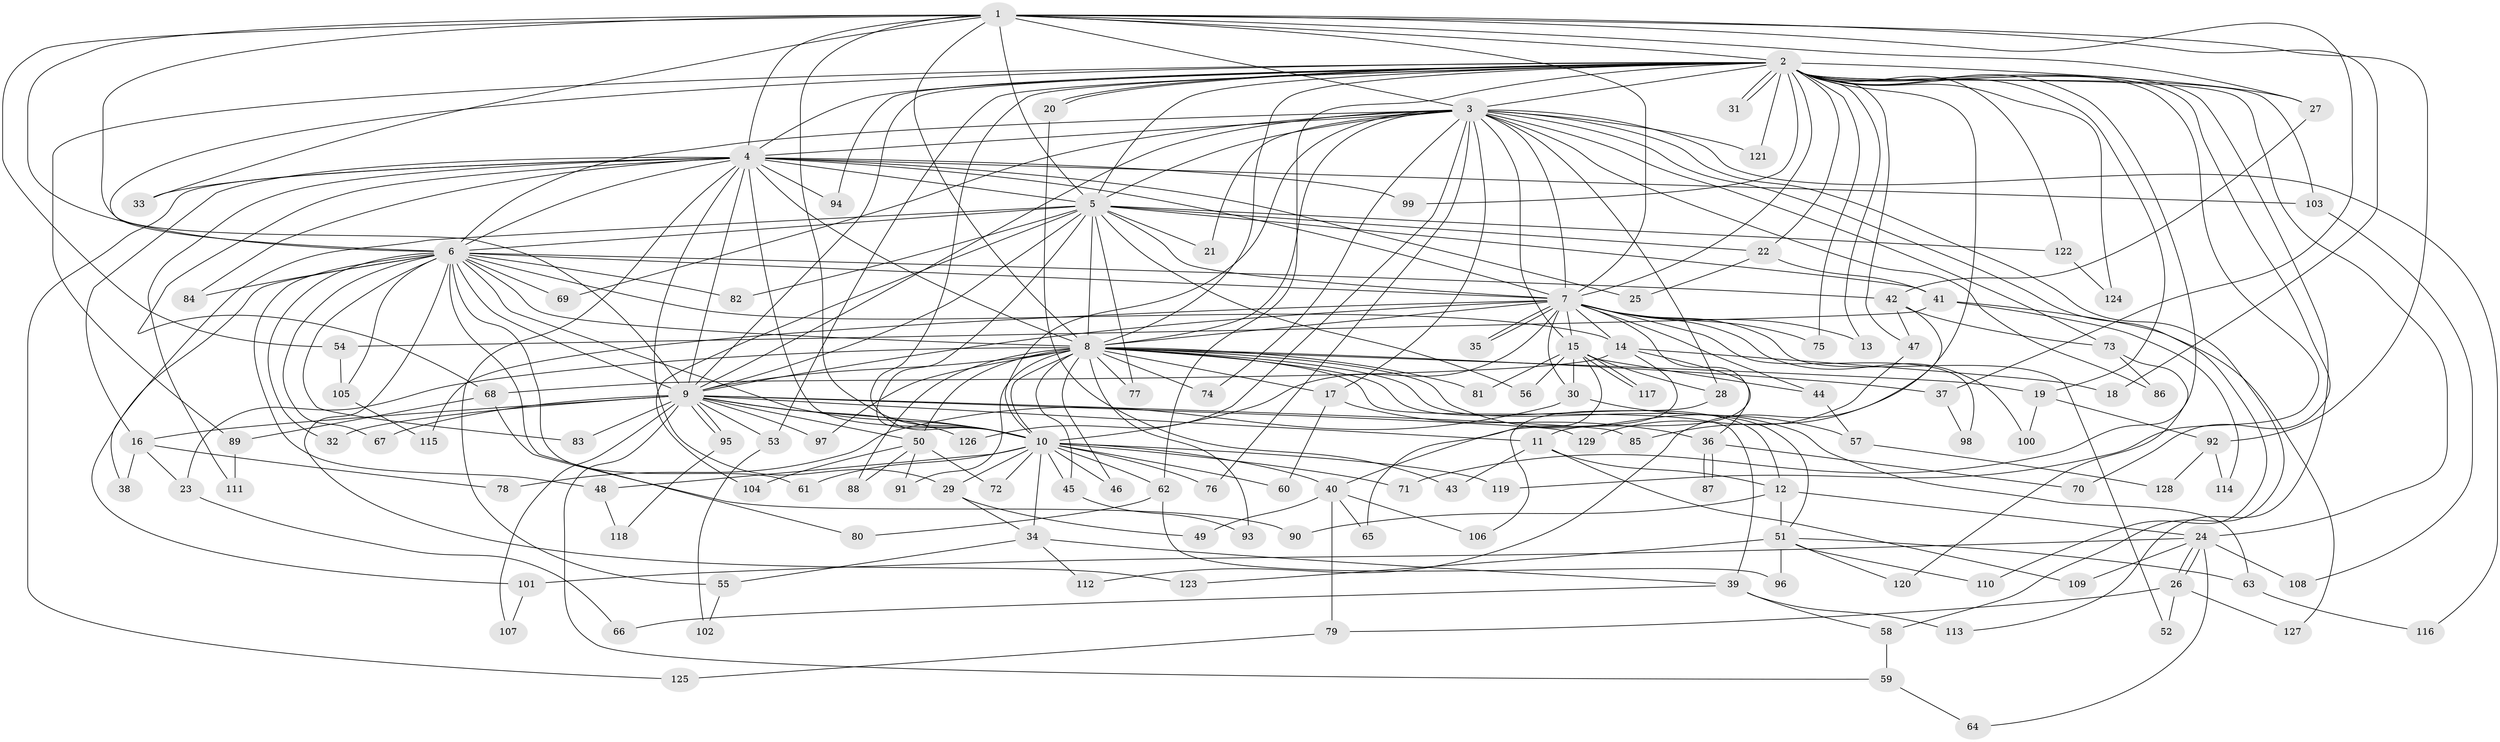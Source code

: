 // coarse degree distribution, {14: 0.01020408163265306, 36: 0.01020408163265306, 23: 0.01020408163265306, 31: 0.01020408163265306, 17: 0.01020408163265306, 21: 0.01020408163265306, 19: 0.01020408163265306, 25: 0.01020408163265306, 24: 0.01020408163265306, 5: 0.061224489795918366, 2: 0.5612244897959183, 8: 0.01020408163265306, 10: 0.01020408163265306, 4: 0.07142857142857142, 3: 0.15306122448979592, 6: 0.030612244897959183, 7: 0.01020408163265306}
// Generated by graph-tools (version 1.1) at 2025/23/03/03/25 07:23:45]
// undirected, 129 vertices, 283 edges
graph export_dot {
graph [start="1"]
  node [color=gray90,style=filled];
  1;
  2;
  3;
  4;
  5;
  6;
  7;
  8;
  9;
  10;
  11;
  12;
  13;
  14;
  15;
  16;
  17;
  18;
  19;
  20;
  21;
  22;
  23;
  24;
  25;
  26;
  27;
  28;
  29;
  30;
  31;
  32;
  33;
  34;
  35;
  36;
  37;
  38;
  39;
  40;
  41;
  42;
  43;
  44;
  45;
  46;
  47;
  48;
  49;
  50;
  51;
  52;
  53;
  54;
  55;
  56;
  57;
  58;
  59;
  60;
  61;
  62;
  63;
  64;
  65;
  66;
  67;
  68;
  69;
  70;
  71;
  72;
  73;
  74;
  75;
  76;
  77;
  78;
  79;
  80;
  81;
  82;
  83;
  84;
  85;
  86;
  87;
  88;
  89;
  90;
  91;
  92;
  93;
  94;
  95;
  96;
  97;
  98;
  99;
  100;
  101;
  102;
  103;
  104;
  105;
  106;
  107;
  108;
  109;
  110;
  111;
  112;
  113;
  114;
  115;
  116;
  117;
  118;
  119;
  120;
  121;
  122;
  123;
  124;
  125;
  126;
  127;
  128;
  129;
  1 -- 2;
  1 -- 3;
  1 -- 4;
  1 -- 5;
  1 -- 6;
  1 -- 7;
  1 -- 8;
  1 -- 9;
  1 -- 10;
  1 -- 18;
  1 -- 27;
  1 -- 33;
  1 -- 37;
  1 -- 54;
  1 -- 92;
  2 -- 3;
  2 -- 4;
  2 -- 5;
  2 -- 6;
  2 -- 7;
  2 -- 8;
  2 -- 9;
  2 -- 10;
  2 -- 13;
  2 -- 19;
  2 -- 20;
  2 -- 20;
  2 -- 22;
  2 -- 24;
  2 -- 27;
  2 -- 31;
  2 -- 31;
  2 -- 47;
  2 -- 53;
  2 -- 62;
  2 -- 70;
  2 -- 71;
  2 -- 75;
  2 -- 85;
  2 -- 89;
  2 -- 94;
  2 -- 99;
  2 -- 103;
  2 -- 113;
  2 -- 119;
  2 -- 121;
  2 -- 122;
  2 -- 124;
  3 -- 4;
  3 -- 5;
  3 -- 6;
  3 -- 7;
  3 -- 8;
  3 -- 9;
  3 -- 10;
  3 -- 15;
  3 -- 17;
  3 -- 21;
  3 -- 28;
  3 -- 58;
  3 -- 69;
  3 -- 73;
  3 -- 74;
  3 -- 76;
  3 -- 86;
  3 -- 110;
  3 -- 116;
  3 -- 121;
  3 -- 126;
  4 -- 5;
  4 -- 6;
  4 -- 7;
  4 -- 8;
  4 -- 9;
  4 -- 10;
  4 -- 16;
  4 -- 25;
  4 -- 29;
  4 -- 33;
  4 -- 55;
  4 -- 68;
  4 -- 84;
  4 -- 94;
  4 -- 99;
  4 -- 103;
  4 -- 111;
  4 -- 125;
  5 -- 6;
  5 -- 7;
  5 -- 8;
  5 -- 9;
  5 -- 10;
  5 -- 21;
  5 -- 22;
  5 -- 38;
  5 -- 41;
  5 -- 56;
  5 -- 77;
  5 -- 82;
  5 -- 104;
  5 -- 122;
  6 -- 7;
  6 -- 8;
  6 -- 9;
  6 -- 10;
  6 -- 14;
  6 -- 32;
  6 -- 42;
  6 -- 48;
  6 -- 61;
  6 -- 67;
  6 -- 69;
  6 -- 80;
  6 -- 82;
  6 -- 83;
  6 -- 84;
  6 -- 101;
  6 -- 105;
  6 -- 123;
  7 -- 8;
  7 -- 9;
  7 -- 10;
  7 -- 11;
  7 -- 13;
  7 -- 14;
  7 -- 15;
  7 -- 30;
  7 -- 35;
  7 -- 35;
  7 -- 44;
  7 -- 52;
  7 -- 75;
  7 -- 98;
  7 -- 100;
  7 -- 115;
  8 -- 9;
  8 -- 10;
  8 -- 12;
  8 -- 17;
  8 -- 19;
  8 -- 23;
  8 -- 37;
  8 -- 39;
  8 -- 45;
  8 -- 46;
  8 -- 50;
  8 -- 51;
  8 -- 63;
  8 -- 74;
  8 -- 77;
  8 -- 81;
  8 -- 88;
  8 -- 91;
  8 -- 93;
  8 -- 97;
  9 -- 10;
  9 -- 11;
  9 -- 16;
  9 -- 32;
  9 -- 50;
  9 -- 53;
  9 -- 59;
  9 -- 67;
  9 -- 83;
  9 -- 85;
  9 -- 95;
  9 -- 95;
  9 -- 97;
  9 -- 107;
  9 -- 126;
  9 -- 129;
  10 -- 29;
  10 -- 34;
  10 -- 40;
  10 -- 45;
  10 -- 46;
  10 -- 48;
  10 -- 60;
  10 -- 61;
  10 -- 62;
  10 -- 71;
  10 -- 72;
  10 -- 76;
  10 -- 119;
  11 -- 12;
  11 -- 43;
  11 -- 109;
  12 -- 24;
  12 -- 51;
  12 -- 90;
  14 -- 18;
  14 -- 36;
  14 -- 40;
  14 -- 68;
  15 -- 28;
  15 -- 30;
  15 -- 44;
  15 -- 56;
  15 -- 65;
  15 -- 81;
  15 -- 117;
  15 -- 117;
  16 -- 23;
  16 -- 38;
  16 -- 78;
  17 -- 36;
  17 -- 60;
  19 -- 92;
  19 -- 100;
  20 -- 43;
  22 -- 25;
  22 -- 41;
  23 -- 66;
  24 -- 26;
  24 -- 26;
  24 -- 64;
  24 -- 101;
  24 -- 108;
  24 -- 109;
  26 -- 52;
  26 -- 79;
  26 -- 127;
  27 -- 42;
  28 -- 106;
  29 -- 34;
  29 -- 49;
  30 -- 57;
  30 -- 78;
  34 -- 39;
  34 -- 55;
  34 -- 112;
  36 -- 70;
  36 -- 87;
  36 -- 87;
  37 -- 98;
  39 -- 58;
  39 -- 66;
  39 -- 113;
  40 -- 49;
  40 -- 65;
  40 -- 79;
  40 -- 106;
  41 -- 54;
  41 -- 114;
  41 -- 127;
  42 -- 47;
  42 -- 73;
  42 -- 112;
  44 -- 57;
  45 -- 93;
  47 -- 129;
  48 -- 118;
  50 -- 72;
  50 -- 88;
  50 -- 91;
  50 -- 104;
  51 -- 63;
  51 -- 96;
  51 -- 110;
  51 -- 120;
  51 -- 123;
  53 -- 102;
  54 -- 105;
  55 -- 102;
  57 -- 128;
  58 -- 59;
  59 -- 64;
  62 -- 80;
  62 -- 96;
  63 -- 116;
  68 -- 89;
  68 -- 90;
  73 -- 86;
  73 -- 120;
  79 -- 125;
  89 -- 111;
  92 -- 114;
  92 -- 128;
  95 -- 118;
  101 -- 107;
  103 -- 108;
  105 -- 115;
  122 -- 124;
}
